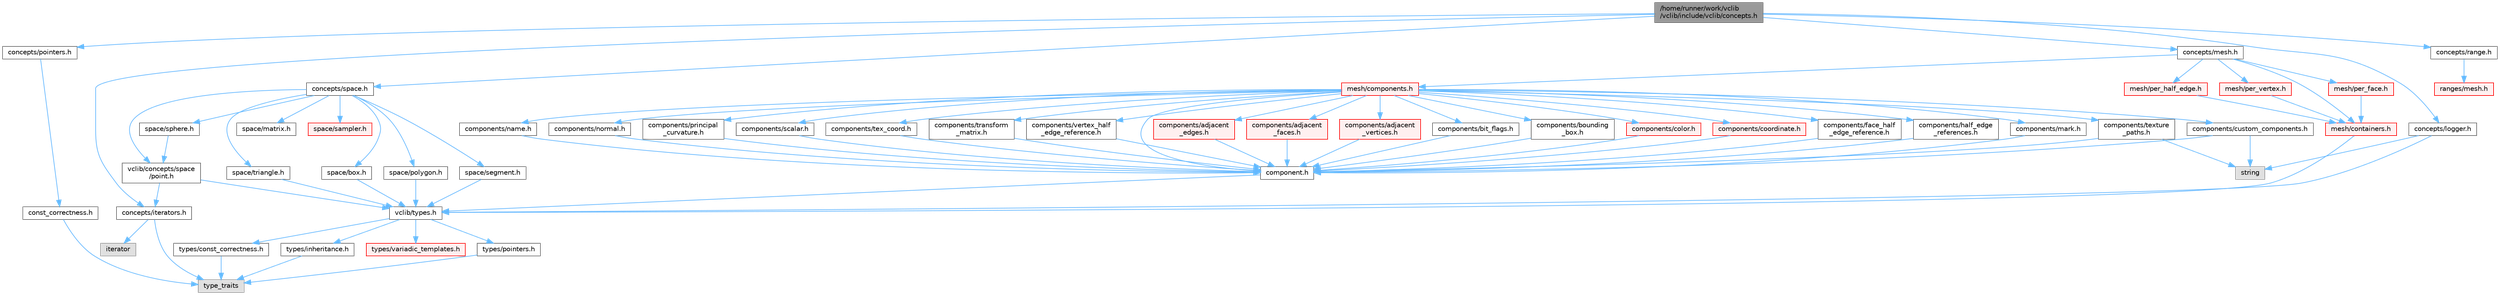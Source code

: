 digraph "/home/runner/work/vclib/vclib/include/vclib/concepts.h"
{
 // LATEX_PDF_SIZE
  bgcolor="transparent";
  edge [fontname=Helvetica,fontsize=10,labelfontname=Helvetica,labelfontsize=10];
  node [fontname=Helvetica,fontsize=10,shape=box,height=0.2,width=0.4];
  Node1 [label="/home/runner/work/vclib\l/vclib/include/vclib/concepts.h",height=0.2,width=0.4,color="gray40", fillcolor="grey60", style="filled", fontcolor="black",tooltip=" "];
  Node1 -> Node2 [color="steelblue1",style="solid"];
  Node2 [label="concepts/iterators.h",height=0.2,width=0.4,color="grey40", fillcolor="white", style="filled",URL="$concepts_2iterators_8h.html",tooltip=" "];
  Node2 -> Node3 [color="steelblue1",style="solid"];
  Node3 [label="iterator",height=0.2,width=0.4,color="grey60", fillcolor="#E0E0E0", style="filled",tooltip=" "];
  Node2 -> Node4 [color="steelblue1",style="solid"];
  Node4 [label="type_traits",height=0.2,width=0.4,color="grey60", fillcolor="#E0E0E0", style="filled",tooltip=" "];
  Node1 -> Node5 [color="steelblue1",style="solid"];
  Node5 [label="concepts/logger.h",height=0.2,width=0.4,color="grey40", fillcolor="white", style="filled",URL="$concepts_2logger_8h.html",tooltip=" "];
  Node5 -> Node6 [color="steelblue1",style="solid"];
  Node6 [label="string",height=0.2,width=0.4,color="grey60", fillcolor="#E0E0E0", style="filled",tooltip=" "];
  Node5 -> Node7 [color="steelblue1",style="solid"];
  Node7 [label="vclib/types.h",height=0.2,width=0.4,color="grey40", fillcolor="white", style="filled",URL="$types_8h.html",tooltip=" "];
  Node7 -> Node8 [color="steelblue1",style="solid"];
  Node8 [label="types/const_correctness.h",height=0.2,width=0.4,color="grey40", fillcolor="white", style="filled",URL="$types_2const__correctness_8h.html",tooltip=" "];
  Node8 -> Node4 [color="steelblue1",style="solid"];
  Node7 -> Node9 [color="steelblue1",style="solid"];
  Node9 [label="types/inheritance.h",height=0.2,width=0.4,color="grey40", fillcolor="white", style="filled",URL="$inheritance_8h.html",tooltip=" "];
  Node9 -> Node4 [color="steelblue1",style="solid"];
  Node7 -> Node10 [color="steelblue1",style="solid"];
  Node10 [label="types/pointers.h",height=0.2,width=0.4,color="grey40", fillcolor="white", style="filled",URL="$types_2pointers_8h.html",tooltip=" "];
  Node10 -> Node4 [color="steelblue1",style="solid"];
  Node7 -> Node11 [color="steelblue1",style="solid"];
  Node11 [label="types/variadic_templates.h",height=0.2,width=0.4,color="red", fillcolor="#FFF0F0", style="filled",URL="$variadic__templates_8h.html",tooltip=" "];
  Node1 -> Node17 [color="steelblue1",style="solid"];
  Node17 [label="concepts/mesh.h",height=0.2,width=0.4,color="grey40", fillcolor="white", style="filled",URL="$concepts_2mesh_8h.html",tooltip=" "];
  Node17 -> Node18 [color="steelblue1",style="solid"];
  Node18 [label="mesh/components.h",height=0.2,width=0.4,color="red", fillcolor="#FFF0F0", style="filled",URL="$concepts_2mesh_2components_8h.html",tooltip=" "];
  Node18 -> Node19 [color="steelblue1",style="solid"];
  Node19 [label="components/adjacent\l_edges.h",height=0.2,width=0.4,color="red", fillcolor="#FFF0F0", style="filled",URL="$concepts_2mesh_2components_2adjacent__edges_8h.html",tooltip=" "];
  Node19 -> Node21 [color="steelblue1",style="solid"];
  Node21 [label="component.h",height=0.2,width=0.4,color="grey40", fillcolor="white", style="filled",URL="$component_8h.html",tooltip=" "];
  Node21 -> Node7 [color="steelblue1",style="solid"];
  Node18 -> Node22 [color="steelblue1",style="solid"];
  Node22 [label="components/adjacent\l_faces.h",height=0.2,width=0.4,color="red", fillcolor="#FFF0F0", style="filled",URL="$concepts_2mesh_2components_2adjacent__faces_8h.html",tooltip=" "];
  Node22 -> Node21 [color="steelblue1",style="solid"];
  Node18 -> Node23 [color="steelblue1",style="solid"];
  Node23 [label="components/adjacent\l_vertices.h",height=0.2,width=0.4,color="red", fillcolor="#FFF0F0", style="filled",URL="$concepts_2mesh_2components_2adjacent__vertices_8h.html",tooltip=" "];
  Node23 -> Node21 [color="steelblue1",style="solid"];
  Node18 -> Node24 [color="steelblue1",style="solid"];
  Node24 [label="components/bit_flags.h",height=0.2,width=0.4,color="grey40", fillcolor="white", style="filled",URL="$concepts_2mesh_2components_2bit__flags_8h.html",tooltip=" "];
  Node24 -> Node21 [color="steelblue1",style="solid"];
  Node18 -> Node25 [color="steelblue1",style="solid"];
  Node25 [label="components/bounding\l_box.h",height=0.2,width=0.4,color="grey40", fillcolor="white", style="filled",URL="$concepts_2mesh_2components_2bounding__box_8h.html",tooltip=" "];
  Node25 -> Node21 [color="steelblue1",style="solid"];
  Node18 -> Node26 [color="steelblue1",style="solid"];
  Node26 [label="components/color.h",height=0.2,width=0.4,color="red", fillcolor="#FFF0F0", style="filled",URL="$concepts_2mesh_2components_2color_8h.html",tooltip=" "];
  Node26 -> Node21 [color="steelblue1",style="solid"];
  Node18 -> Node21 [color="steelblue1",style="solid"];
  Node18 -> Node41 [color="steelblue1",style="solid"];
  Node41 [label="components/coordinate.h",height=0.2,width=0.4,color="red", fillcolor="#FFF0F0", style="filled",URL="$concepts_2mesh_2components_2coordinate_8h.html",tooltip=" "];
  Node41 -> Node21 [color="steelblue1",style="solid"];
  Node18 -> Node46 [color="steelblue1",style="solid"];
  Node46 [label="components/custom_components.h",height=0.2,width=0.4,color="grey40", fillcolor="white", style="filled",URL="$concepts_2mesh_2components_2custom__components_8h.html",tooltip=" "];
  Node46 -> Node21 [color="steelblue1",style="solid"];
  Node46 -> Node6 [color="steelblue1",style="solid"];
  Node18 -> Node47 [color="steelblue1",style="solid"];
  Node47 [label="components/face_half\l_edge_reference.h",height=0.2,width=0.4,color="grey40", fillcolor="white", style="filled",URL="$concepts_2mesh_2components_2face__half__edge__reference_8h.html",tooltip=" "];
  Node47 -> Node21 [color="steelblue1",style="solid"];
  Node18 -> Node48 [color="steelblue1",style="solid"];
  Node48 [label="components/half_edge\l_references.h",height=0.2,width=0.4,color="grey40", fillcolor="white", style="filled",URL="$concepts_2mesh_2components_2half__edge__references_8h.html",tooltip=" "];
  Node48 -> Node21 [color="steelblue1",style="solid"];
  Node18 -> Node49 [color="steelblue1",style="solid"];
  Node49 [label="components/mark.h",height=0.2,width=0.4,color="grey40", fillcolor="white", style="filled",URL="$concepts_2mesh_2components_2mark_8h.html",tooltip=" "];
  Node49 -> Node21 [color="steelblue1",style="solid"];
  Node18 -> Node50 [color="steelblue1",style="solid"];
  Node50 [label="components/name.h",height=0.2,width=0.4,color="grey40", fillcolor="white", style="filled",URL="$concepts_2mesh_2components_2name_8h.html",tooltip=" "];
  Node50 -> Node21 [color="steelblue1",style="solid"];
  Node18 -> Node51 [color="steelblue1",style="solid"];
  Node51 [label="components/normal.h",height=0.2,width=0.4,color="grey40", fillcolor="white", style="filled",URL="$concepts_2mesh_2components_2normal_8h.html",tooltip=" "];
  Node51 -> Node21 [color="steelblue1",style="solid"];
  Node18 -> Node52 [color="steelblue1",style="solid"];
  Node52 [label="components/principal\l_curvature.h",height=0.2,width=0.4,color="grey40", fillcolor="white", style="filled",URL="$concepts_2mesh_2components_2principal__curvature_8h.html",tooltip=" "];
  Node52 -> Node21 [color="steelblue1",style="solid"];
  Node18 -> Node53 [color="steelblue1",style="solid"];
  Node53 [label="components/scalar.h",height=0.2,width=0.4,color="grey40", fillcolor="white", style="filled",URL="$concepts_2mesh_2components_2scalar_8h.html",tooltip=" "];
  Node53 -> Node21 [color="steelblue1",style="solid"];
  Node18 -> Node54 [color="steelblue1",style="solid"];
  Node54 [label="components/tex_coord.h",height=0.2,width=0.4,color="grey40", fillcolor="white", style="filled",URL="$concepts_2mesh_2components_2tex__coord_8h.html",tooltip=" "];
  Node54 -> Node21 [color="steelblue1",style="solid"];
  Node18 -> Node55 [color="steelblue1",style="solid"];
  Node55 [label="components/texture\l_paths.h",height=0.2,width=0.4,color="grey40", fillcolor="white", style="filled",URL="$concepts_2mesh_2components_2texture__paths_8h.html",tooltip=" "];
  Node55 -> Node21 [color="steelblue1",style="solid"];
  Node55 -> Node6 [color="steelblue1",style="solid"];
  Node18 -> Node56 [color="steelblue1",style="solid"];
  Node56 [label="components/transform\l_matrix.h",height=0.2,width=0.4,color="grey40", fillcolor="white", style="filled",URL="$concepts_2mesh_2components_2transform__matrix_8h.html",tooltip=" "];
  Node56 -> Node21 [color="steelblue1",style="solid"];
  Node18 -> Node57 [color="steelblue1",style="solid"];
  Node57 [label="components/vertex_half\l_edge_reference.h",height=0.2,width=0.4,color="grey40", fillcolor="white", style="filled",URL="$concepts_2mesh_2components_2vertex__half__edge__reference_8h.html",tooltip=" "];
  Node57 -> Node21 [color="steelblue1",style="solid"];
  Node17 -> Node61 [color="steelblue1",style="solid"];
  Node61 [label="mesh/containers.h",height=0.2,width=0.4,color="red", fillcolor="#FFF0F0", style="filled",URL="$concepts_2mesh_2containers_8h.html",tooltip=" "];
  Node61 -> Node7 [color="steelblue1",style="solid"];
  Node17 -> Node62 [color="steelblue1",style="solid"];
  Node62 [label="mesh/per_face.h",height=0.2,width=0.4,color="red", fillcolor="#FFF0F0", style="filled",URL="$per__face_8h.html",tooltip=" "];
  Node62 -> Node61 [color="steelblue1",style="solid"];
  Node17 -> Node65 [color="steelblue1",style="solid"];
  Node65 [label="mesh/per_half_edge.h",height=0.2,width=0.4,color="red", fillcolor="#FFF0F0", style="filled",URL="$per__half__edge_8h.html",tooltip=" "];
  Node65 -> Node61 [color="steelblue1",style="solid"];
  Node17 -> Node67 [color="steelblue1",style="solid"];
  Node67 [label="mesh/per_vertex.h",height=0.2,width=0.4,color="red", fillcolor="#FFF0F0", style="filled",URL="$per__vertex_8h.html",tooltip=" "];
  Node67 -> Node61 [color="steelblue1",style="solid"];
  Node1 -> Node69 [color="steelblue1",style="solid"];
  Node69 [label="concepts/pointers.h",height=0.2,width=0.4,color="grey40", fillcolor="white", style="filled",URL="$concepts_2pointers_8h.html",tooltip=" "];
  Node69 -> Node70 [color="steelblue1",style="solid"];
  Node70 [label="const_correctness.h",height=0.2,width=0.4,color="grey40", fillcolor="white", style="filled",URL="$concepts_2const__correctness_8h.html",tooltip=" "];
  Node70 -> Node4 [color="steelblue1",style="solid"];
  Node1 -> Node71 [color="steelblue1",style="solid"];
  Node71 [label="concepts/range.h",height=0.2,width=0.4,color="grey40", fillcolor="white", style="filled",URL="$range_8h.html",tooltip=" "];
  Node71 -> Node72 [color="steelblue1",style="solid"];
  Node72 [label="ranges/mesh.h",height=0.2,width=0.4,color="red", fillcolor="#FFF0F0", style="filled",URL="$concepts_2ranges_2mesh_8h.html",tooltip=" "];
  Node1 -> Node77 [color="steelblue1",style="solid"];
  Node77 [label="concepts/space.h",height=0.2,width=0.4,color="grey40", fillcolor="white", style="filled",URL="$concepts_2space_8h.html",tooltip=" "];
  Node77 -> Node78 [color="steelblue1",style="solid"];
  Node78 [label="space/box.h",height=0.2,width=0.4,color="grey40", fillcolor="white", style="filled",URL="$concepts_2space_2box_8h.html",tooltip=" "];
  Node78 -> Node7 [color="steelblue1",style="solid"];
  Node77 -> Node79 [color="steelblue1",style="solid"];
  Node79 [label="space/matrix.h",height=0.2,width=0.4,color="grey40", fillcolor="white", style="filled",URL="$concepts_2space_2matrix_8h.html",tooltip=" "];
  Node77 -> Node33 [color="steelblue1",style="solid"];
  Node33 [label="vclib/concepts/space\l/point.h",height=0.2,width=0.4,color="grey40", fillcolor="white", style="filled",URL="$concepts_2space_2point_8h.html",tooltip=" "];
  Node33 -> Node2 [color="steelblue1",style="solid"];
  Node33 -> Node7 [color="steelblue1",style="solid"];
  Node77 -> Node80 [color="steelblue1",style="solid"];
  Node80 [label="space/polygon.h",height=0.2,width=0.4,color="grey40", fillcolor="white", style="filled",URL="$concepts_2space_2polygon_8h.html",tooltip=" "];
  Node80 -> Node7 [color="steelblue1",style="solid"];
  Node77 -> Node81 [color="steelblue1",style="solid"];
  Node81 [label="space/sampler.h",height=0.2,width=0.4,color="red", fillcolor="#FFF0F0", style="filled",URL="$concepts_2space_2sampler_8h.html",tooltip=" "];
  Node77 -> Node82 [color="steelblue1",style="solid"];
  Node82 [label="space/segment.h",height=0.2,width=0.4,color="grey40", fillcolor="white", style="filled",URL="$concepts_2space_2segment_8h.html",tooltip=" "];
  Node82 -> Node7 [color="steelblue1",style="solid"];
  Node77 -> Node83 [color="steelblue1",style="solid"];
  Node83 [label="space/sphere.h",height=0.2,width=0.4,color="grey40", fillcolor="white", style="filled",URL="$concepts_2space_2sphere_8h.html",tooltip=" "];
  Node83 -> Node33 [color="steelblue1",style="solid"];
  Node77 -> Node84 [color="steelblue1",style="solid"];
  Node84 [label="space/triangle.h",height=0.2,width=0.4,color="grey40", fillcolor="white", style="filled",URL="$concepts_2space_2triangle_8h.html",tooltip=" "];
  Node84 -> Node7 [color="steelblue1",style="solid"];
}
